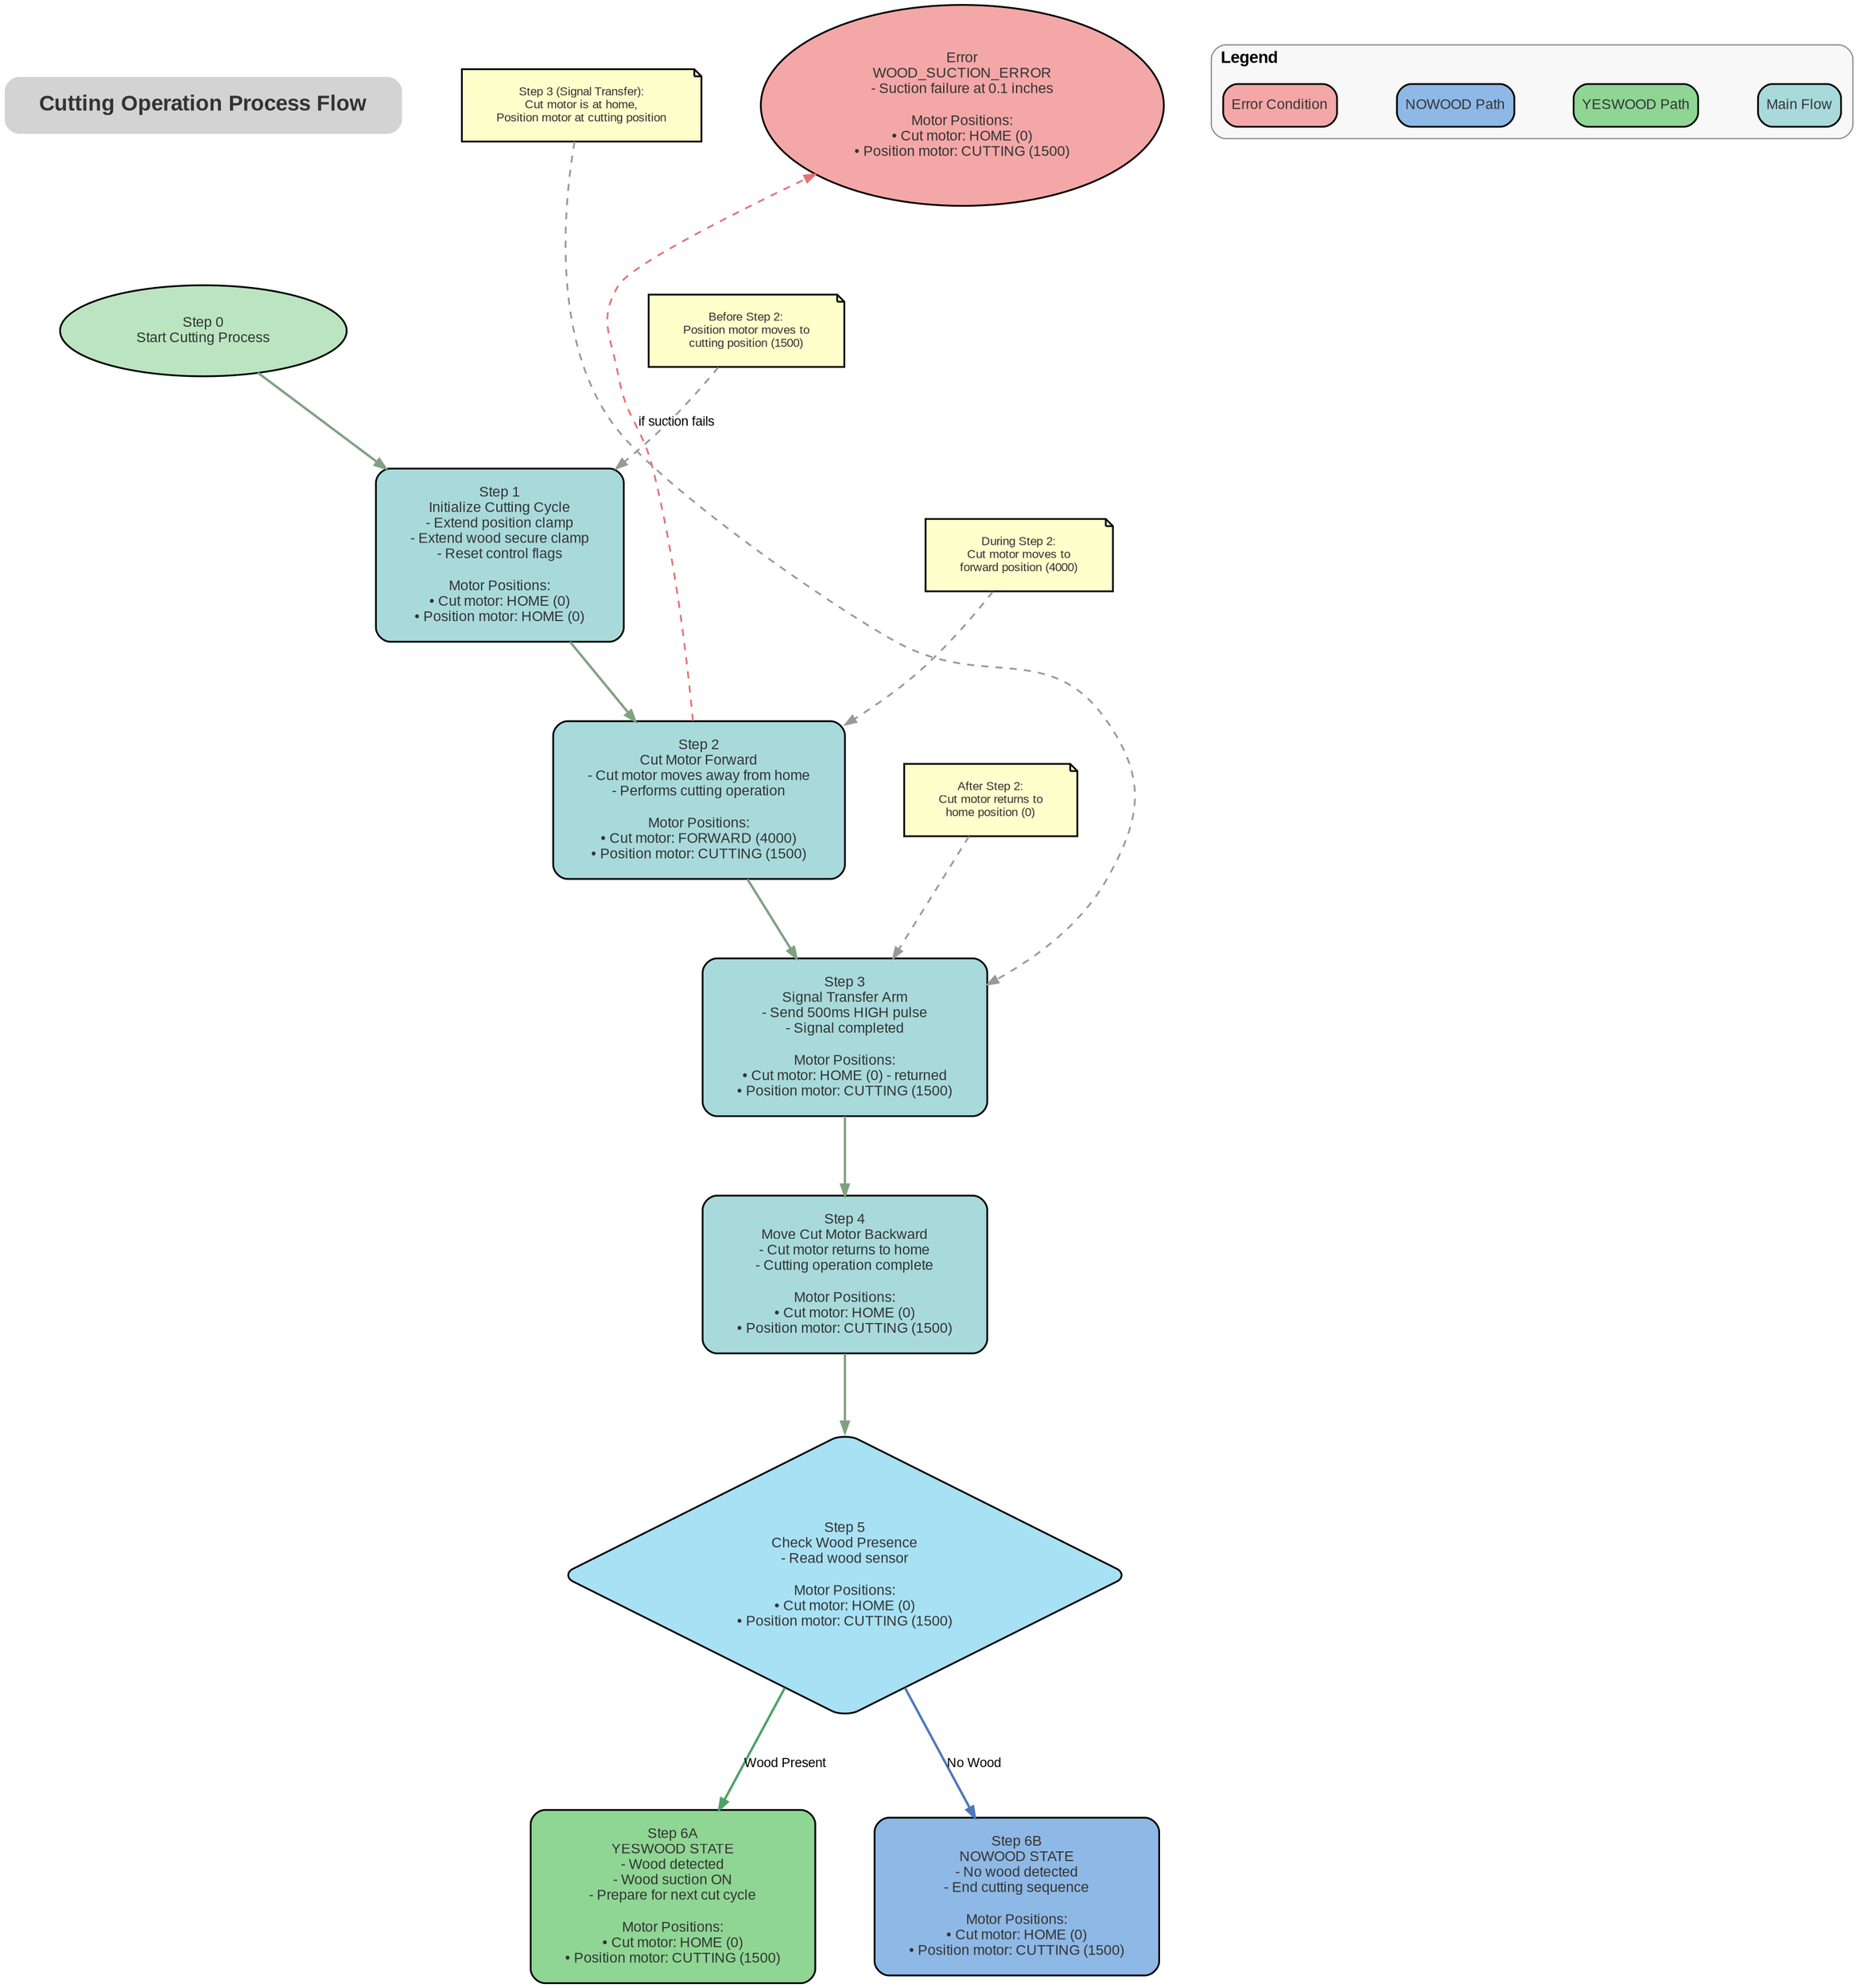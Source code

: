 digraph CuttingProcessFlow {
    // Graph settings
    graph [rankdir=TB, splines=true, nodesep=0.7, ranksep=0.9, fontname="Arial", bgcolor="white"];
    node [shape=box, style="rounded,filled", fontname="Arial", fontsize=12, fontcolor="#333333", margin="0.4,0.2", penwidth=1.5];
    edge [fontname="Arial", fontsize=11, color="#555555", arrowsize=0.9, penwidth=1.5];
    
    // Title
    Title [label="Cutting Operation Process Flow", shape=plaintext, fontsize=18, fontname="Arial Bold"];
    
    // Create a legend
    subgraph cluster_legend {
        label="Legend";
        labeljust="l";
        style="rounded,filled";
        fillcolor="#F8F8F8";
        fontname="Arial Bold";
        fontsize=14;
        color="#888888";
        margin=10;
        
        legend_main [label="Main Flow", fillcolor="#A8DADC", margin="0.1,0.05"];
        legend_yes [label="YESWOOD Path", fillcolor="#8FD694", margin="0.1,0.05"];
        legend_no [label="NOWOOD Path", fillcolor="#8EB8E5", margin="0.1,0.05"];
        legend_error [label="Error Condition", fillcolor="#F4A7A7", margin="0.1,0.05"];
    }
    
    // Main flow nodes with motor position indicators
    Start [label="Step 0\nStart Cutting Process", shape=ellipse, fillcolor="#BBE5C0", style="filled"];
    
    Step1 [label="Step 1\nInitialize Cutting Cycle\n- Extend position clamp\n- Extend wood secure clamp\n- Reset control flags\n\nMotor Positions:\n• Cut motor: HOME (0)\n• Position motor: HOME (0)", fillcolor="#A8DADC"];
    
    Step2 [label="Step 2\nCut Motor Forward\n- Cut motor moves away from home\n- Performs cutting operation\n\nMotor Positions:\n• Cut motor: FORWARD (4000)\n• Position motor: CUTTING (1500)", fillcolor="#A8DADC"];
    
    Step3 [label="Step 3\nSignal Transfer Arm\n- Send 500ms HIGH pulse\n- Signal completed\n\nMotor Positions:\n• Cut motor: HOME (0) - returned\n• Position motor: CUTTING (1500)", fillcolor="#A8DADC"];
    
    Step4 [label="Step 4\nMove Cut Motor Backward\n- Cut motor returns to home\n- Cutting operation complete\n\nMotor Positions:\n• Cut motor: HOME (0)\n• Position motor: CUTTING (1500)", fillcolor="#A8DADC"];
    
    Step5 [label="Step 5\nCheck Wood Presence\n- Read wood sensor\n\nMotor Positions:\n• Cut motor: HOME (0)\n• Position motor: CUTTING (1500)", shape=diamond, fillcolor="#A8E1F4"];
    
    // Error node
    ErrorNode [label="Error\nWOOD_SUCTION_ERROR\n- Suction failure at 0.1 inches\n\nMotor Positions:\n• Cut motor: HOME (0)\n• Position motor: CUTTING (1500)", fillcolor="#F4A7A7", shape=ellipse];
    
    // YESWOOD path
    YesWood [label="Step 6A\nYESWOOD STATE\n- Wood detected\n- Wood suction ON\n- Prepare for next cut cycle\n\nMotor Positions:\n• Cut motor: HOME (0)\n• Position motor: CUTTING (1500)", fillcolor="#8FD694"];
    
    // NOWOOD path
    NoWood [label="Step 6B\nNOWOOD STATE\n- No wood detected\n- End cutting sequence\n\nMotor Positions:\n• Cut motor: HOME (0)\n• Position motor: CUTTING (1500)", fillcolor="#8EB8E5"];
    
    // Connections
    Title -> Start [style=invis];
    Start -> Step1 [color="#80A082", penwidth=2];
    Step1 -> Step2 [color="#80A082", penwidth=2];
    Step2 -> Step3 [color="#80A082", penwidth=2];
    Step3 -> Step4 [color="#80A082", penwidth=2];
    Step4 -> Step5 [color="#80A082", penwidth=2];
    
    // Error path
    Step2 -> ErrorNode [label="if suction fails", style=dashed, color="#E57373", constraint=false];
    
    // Branching paths based on wood detection
    Step5 -> YesWood [label="Wood Present", color="#4DA167", penwidth=2];
    Step5 -> NoWood [label="No Wood", color="#4B79BB", penwidth=2];
    
    // Notes about motor positions at key steps
    node [shape=note, fillcolor="#FFFFCC", style="filled", fontsize=10];
    note1 [label="Before Step 2:\nPosition motor moves to\ncutting position (1500)"];
    note2 [label="During Step 2:\nCut motor moves to\nforward position (4000)"];
    note3 [label="After Step 2:\nCut motor returns to\nhome position (0)"];
    note4 [label="Step 3 (Signal Transfer):\nCut motor is at home,\nPosition motor at cutting position"];
    
    // Connect notes
    edge [style=dashed, color="#999999"];
    note1 -> Step1;
    note2 -> Step2;
    note3 -> Step3;
    note4 -> Step3 [constraint=false];
} 